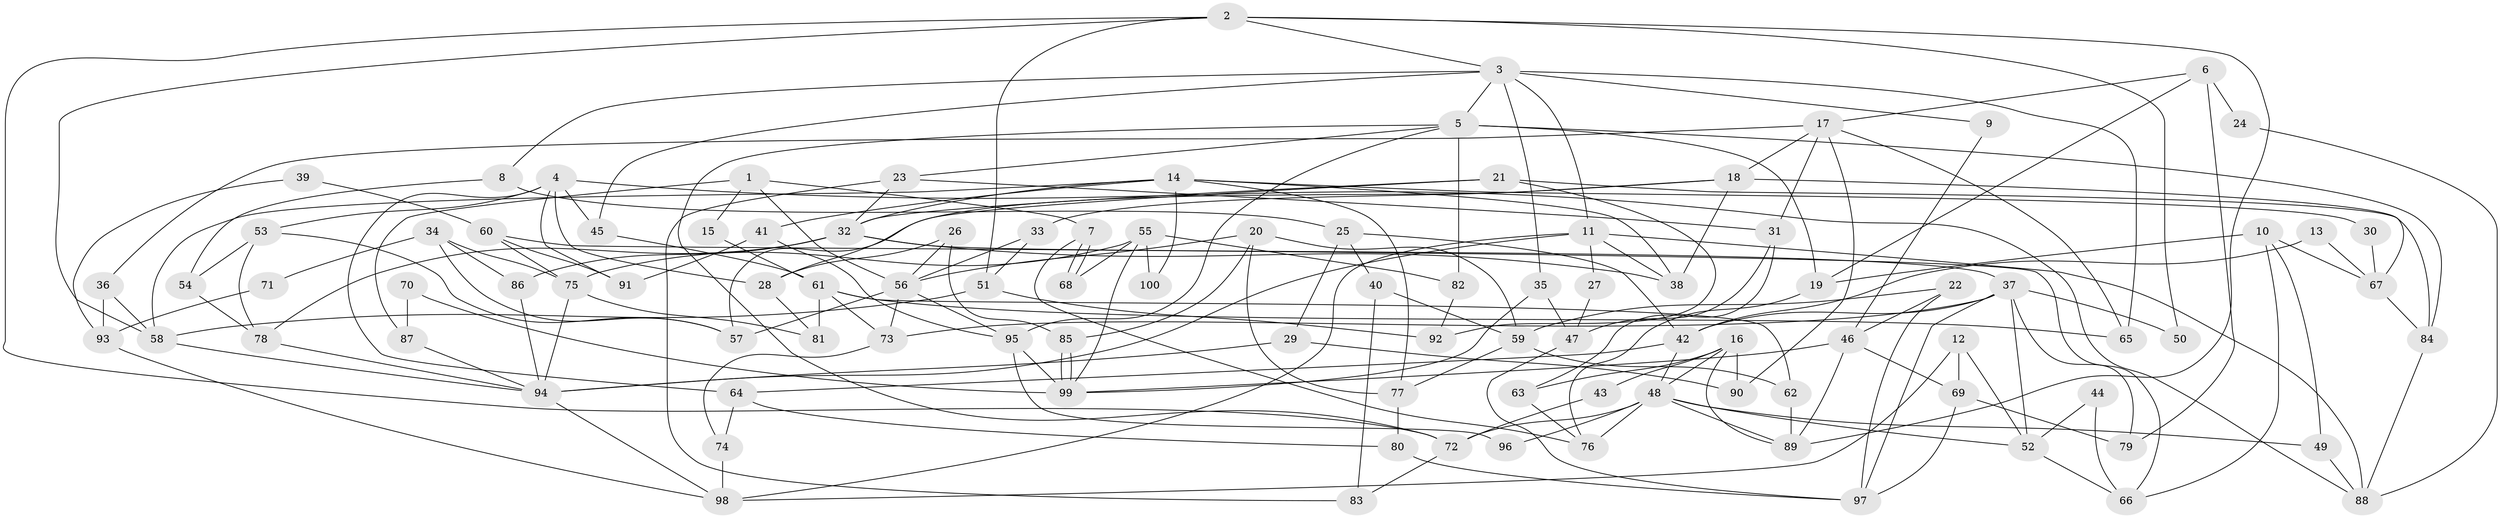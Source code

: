 // Generated by graph-tools (version 1.1) at 2025/26/03/09/25 03:26:20]
// undirected, 100 vertices, 200 edges
graph export_dot {
graph [start="1"]
  node [color=gray90,style=filled];
  1;
  2;
  3;
  4;
  5;
  6;
  7;
  8;
  9;
  10;
  11;
  12;
  13;
  14;
  15;
  16;
  17;
  18;
  19;
  20;
  21;
  22;
  23;
  24;
  25;
  26;
  27;
  28;
  29;
  30;
  31;
  32;
  33;
  34;
  35;
  36;
  37;
  38;
  39;
  40;
  41;
  42;
  43;
  44;
  45;
  46;
  47;
  48;
  49;
  50;
  51;
  52;
  53;
  54;
  55;
  56;
  57;
  58;
  59;
  60;
  61;
  62;
  63;
  64;
  65;
  66;
  67;
  68;
  69;
  70;
  71;
  72;
  73;
  74;
  75;
  76;
  77;
  78;
  79;
  80;
  81;
  82;
  83;
  84;
  85;
  86;
  87;
  88;
  89;
  90;
  91;
  92;
  93;
  94;
  95;
  96;
  97;
  98;
  99;
  100;
  1 -- 7;
  1 -- 56;
  1 -- 15;
  1 -- 87;
  2 -- 51;
  2 -- 58;
  2 -- 3;
  2 -- 50;
  2 -- 72;
  2 -- 89;
  3 -- 45;
  3 -- 5;
  3 -- 8;
  3 -- 9;
  3 -- 11;
  3 -- 35;
  3 -- 65;
  4 -- 88;
  4 -- 53;
  4 -- 28;
  4 -- 45;
  4 -- 64;
  4 -- 91;
  5 -- 84;
  5 -- 19;
  5 -- 23;
  5 -- 72;
  5 -- 82;
  5 -- 95;
  6 -- 79;
  6 -- 19;
  6 -- 17;
  6 -- 24;
  7 -- 76;
  7 -- 68;
  7 -- 68;
  8 -- 25;
  8 -- 54;
  9 -- 46;
  10 -- 66;
  10 -- 19;
  10 -- 49;
  10 -- 67;
  11 -- 38;
  11 -- 27;
  11 -- 88;
  11 -- 94;
  11 -- 98;
  12 -- 98;
  12 -- 52;
  12 -- 69;
  13 -- 42;
  13 -- 67;
  14 -- 32;
  14 -- 38;
  14 -- 30;
  14 -- 41;
  14 -- 58;
  14 -- 77;
  14 -- 100;
  15 -- 61;
  16 -- 89;
  16 -- 90;
  16 -- 43;
  16 -- 48;
  16 -- 63;
  17 -- 65;
  17 -- 18;
  17 -- 31;
  17 -- 36;
  17 -- 90;
  18 -- 57;
  18 -- 33;
  18 -- 38;
  18 -- 67;
  19 -- 76;
  20 -- 56;
  20 -- 77;
  20 -- 59;
  20 -- 85;
  21 -- 84;
  21 -- 92;
  21 -- 28;
  21 -- 32;
  22 -- 97;
  22 -- 46;
  22 -- 59;
  23 -- 31;
  23 -- 32;
  23 -- 83;
  24 -- 88;
  25 -- 42;
  25 -- 40;
  25 -- 29;
  26 -- 28;
  26 -- 85;
  26 -- 56;
  27 -- 47;
  28 -- 81;
  29 -- 94;
  29 -- 90;
  30 -- 67;
  31 -- 47;
  31 -- 63;
  32 -- 37;
  32 -- 38;
  32 -- 78;
  32 -- 86;
  33 -- 56;
  33 -- 51;
  34 -- 75;
  34 -- 86;
  34 -- 57;
  34 -- 71;
  35 -- 99;
  35 -- 47;
  36 -- 58;
  36 -- 93;
  37 -- 97;
  37 -- 42;
  37 -- 50;
  37 -- 52;
  37 -- 73;
  37 -- 79;
  39 -- 60;
  39 -- 93;
  40 -- 59;
  40 -- 83;
  41 -- 95;
  41 -- 91;
  42 -- 48;
  42 -- 64;
  43 -- 72;
  44 -- 66;
  44 -- 52;
  45 -- 61;
  46 -- 99;
  46 -- 89;
  46 -- 69;
  47 -- 97;
  48 -- 72;
  48 -- 49;
  48 -- 52;
  48 -- 76;
  48 -- 89;
  48 -- 96;
  49 -- 88;
  51 -- 58;
  51 -- 92;
  52 -- 66;
  53 -- 57;
  53 -- 78;
  53 -- 54;
  54 -- 78;
  55 -- 99;
  55 -- 75;
  55 -- 68;
  55 -- 82;
  55 -- 100;
  56 -- 73;
  56 -- 57;
  56 -- 95;
  58 -- 94;
  59 -- 62;
  59 -- 77;
  60 -- 75;
  60 -- 91;
  60 -- 66;
  61 -- 73;
  61 -- 62;
  61 -- 65;
  61 -- 81;
  62 -- 89;
  63 -- 76;
  64 -- 74;
  64 -- 80;
  67 -- 84;
  69 -- 79;
  69 -- 97;
  70 -- 87;
  70 -- 99;
  71 -- 93;
  72 -- 83;
  73 -- 74;
  74 -- 98;
  75 -- 94;
  75 -- 81;
  77 -- 80;
  78 -- 94;
  80 -- 97;
  82 -- 92;
  84 -- 88;
  85 -- 99;
  85 -- 99;
  86 -- 94;
  87 -- 94;
  93 -- 98;
  94 -- 98;
  95 -- 96;
  95 -- 99;
}
